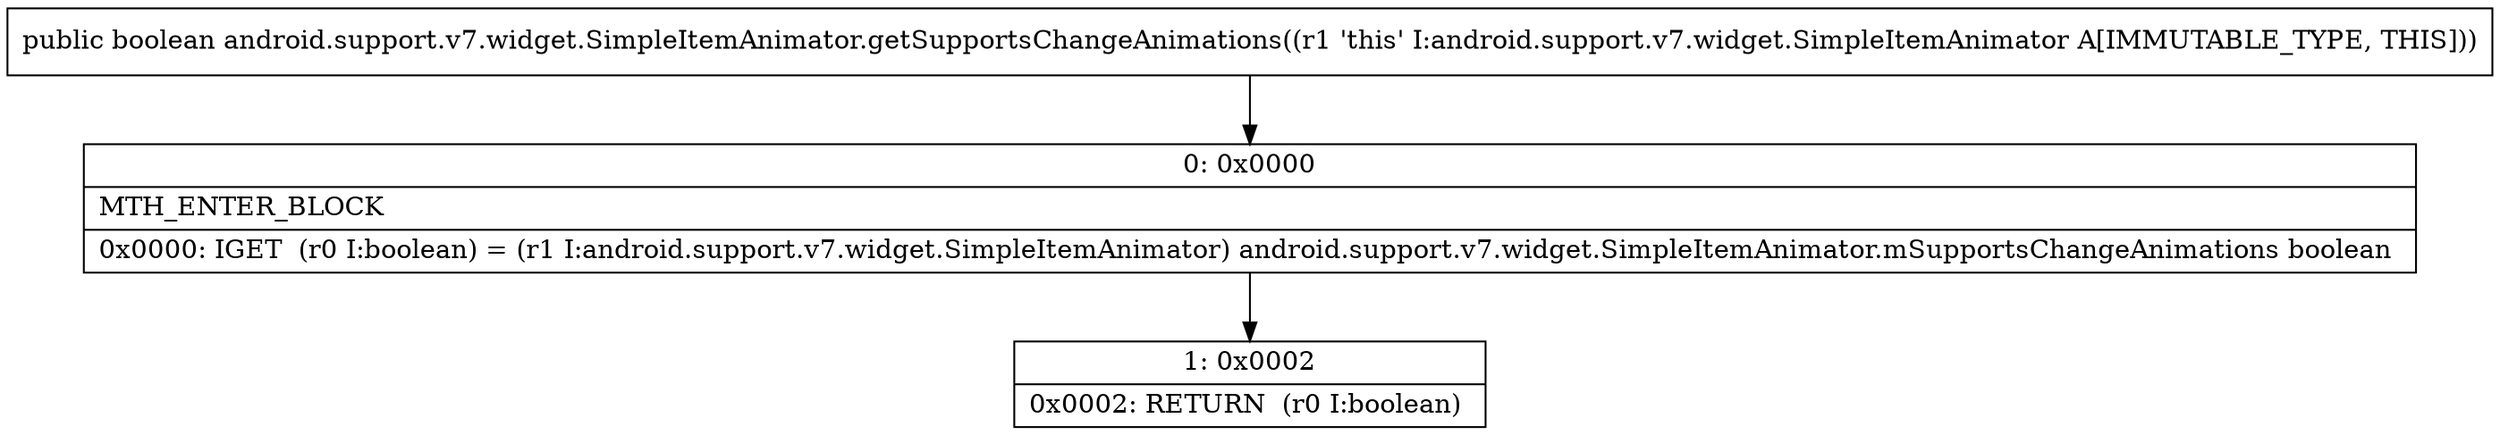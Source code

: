 digraph "CFG forandroid.support.v7.widget.SimpleItemAnimator.getSupportsChangeAnimations()Z" {
Node_0 [shape=record,label="{0\:\ 0x0000|MTH_ENTER_BLOCK\l|0x0000: IGET  (r0 I:boolean) = (r1 I:android.support.v7.widget.SimpleItemAnimator) android.support.v7.widget.SimpleItemAnimator.mSupportsChangeAnimations boolean \l}"];
Node_1 [shape=record,label="{1\:\ 0x0002|0x0002: RETURN  (r0 I:boolean) \l}"];
MethodNode[shape=record,label="{public boolean android.support.v7.widget.SimpleItemAnimator.getSupportsChangeAnimations((r1 'this' I:android.support.v7.widget.SimpleItemAnimator A[IMMUTABLE_TYPE, THIS])) }"];
MethodNode -> Node_0;
Node_0 -> Node_1;
}


